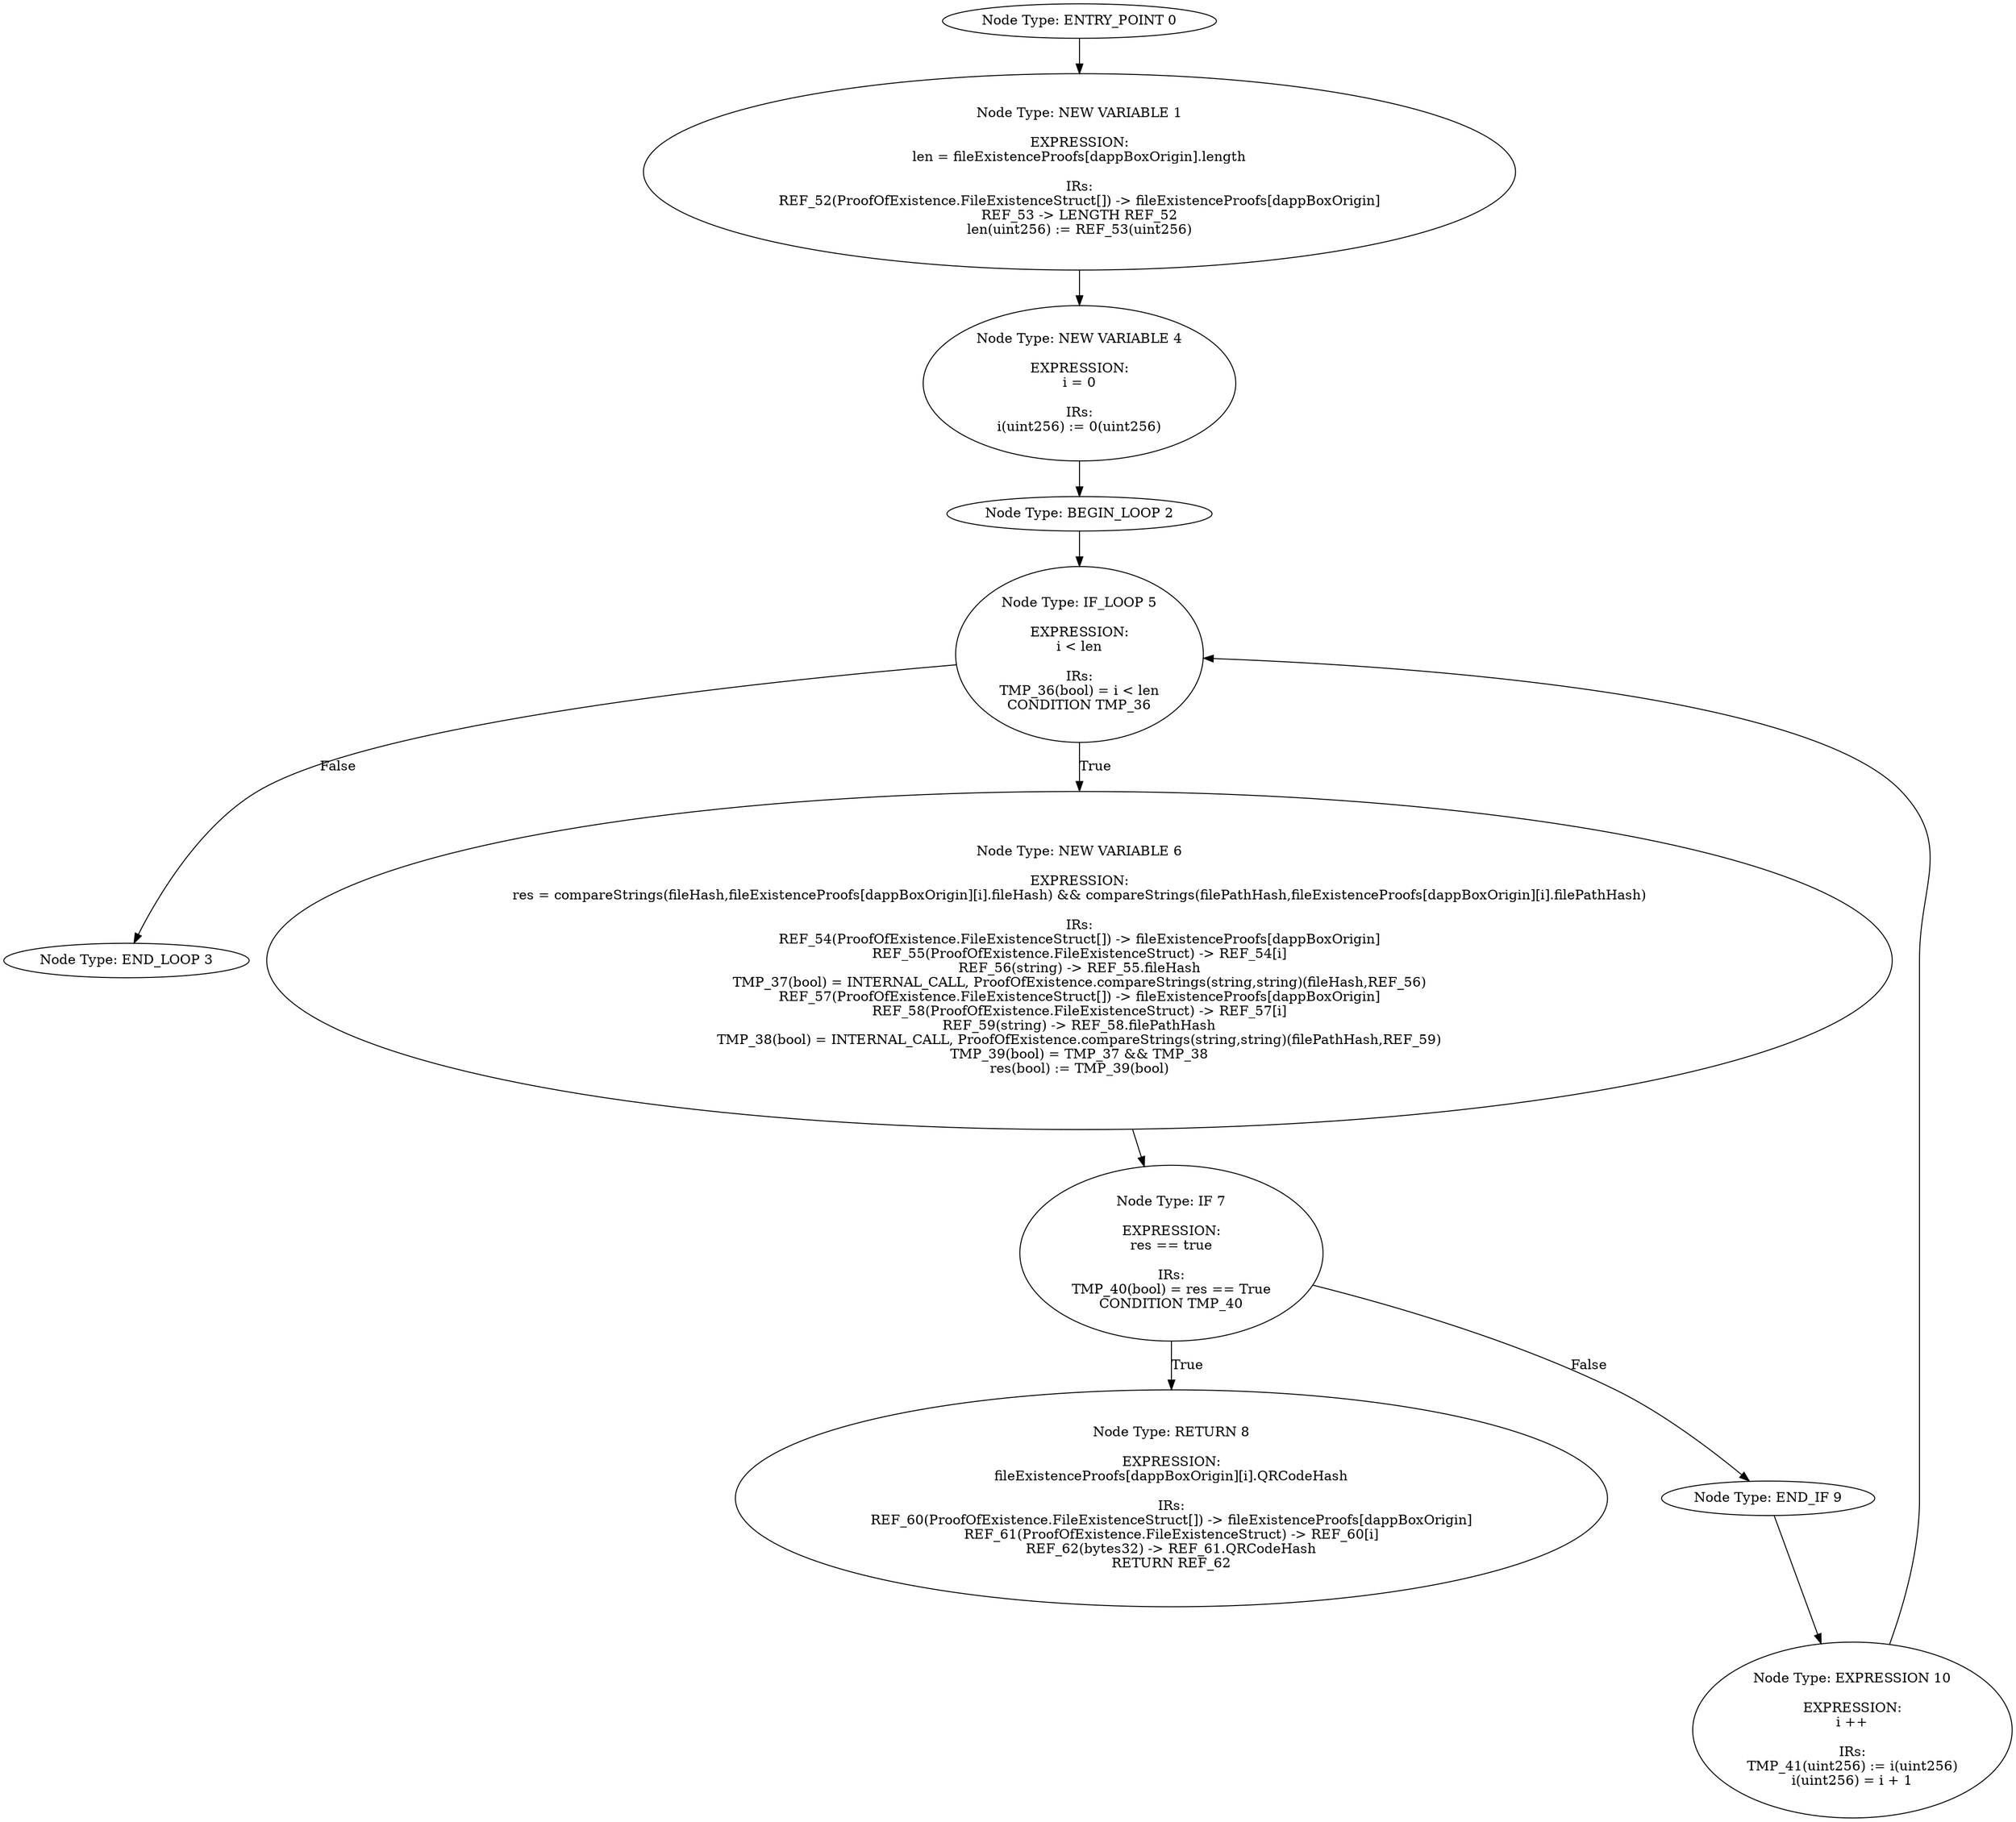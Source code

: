 digraph{
0[label="Node Type: ENTRY_POINT 0
"];
0->1;
1[label="Node Type: NEW VARIABLE 1

EXPRESSION:
len = fileExistenceProofs[dappBoxOrigin].length

IRs:
REF_52(ProofOfExistence.FileExistenceStruct[]) -> fileExistenceProofs[dappBoxOrigin]
REF_53 -> LENGTH REF_52
len(uint256) := REF_53(uint256)"];
1->4;
2[label="Node Type: BEGIN_LOOP 2
"];
2->5;
3[label="Node Type: END_LOOP 3
"];
4[label="Node Type: NEW VARIABLE 4

EXPRESSION:
i = 0

IRs:
i(uint256) := 0(uint256)"];
4->2;
5[label="Node Type: IF_LOOP 5

EXPRESSION:
i < len

IRs:
TMP_36(bool) = i < len
CONDITION TMP_36"];
5->6[label="True"];
5->3[label="False"];
6[label="Node Type: NEW VARIABLE 6

EXPRESSION:
res = compareStrings(fileHash,fileExistenceProofs[dappBoxOrigin][i].fileHash) && compareStrings(filePathHash,fileExistenceProofs[dappBoxOrigin][i].filePathHash)

IRs:
REF_54(ProofOfExistence.FileExistenceStruct[]) -> fileExistenceProofs[dappBoxOrigin]
REF_55(ProofOfExistence.FileExistenceStruct) -> REF_54[i]
REF_56(string) -> REF_55.fileHash
TMP_37(bool) = INTERNAL_CALL, ProofOfExistence.compareStrings(string,string)(fileHash,REF_56)
REF_57(ProofOfExistence.FileExistenceStruct[]) -> fileExistenceProofs[dappBoxOrigin]
REF_58(ProofOfExistence.FileExistenceStruct) -> REF_57[i]
REF_59(string) -> REF_58.filePathHash
TMP_38(bool) = INTERNAL_CALL, ProofOfExistence.compareStrings(string,string)(filePathHash,REF_59)
TMP_39(bool) = TMP_37 && TMP_38
res(bool) := TMP_39(bool)"];
6->7;
7[label="Node Type: IF 7

EXPRESSION:
res == true

IRs:
TMP_40(bool) = res == True
CONDITION TMP_40"];
7->8[label="True"];
7->9[label="False"];
8[label="Node Type: RETURN 8

EXPRESSION:
fileExistenceProofs[dappBoxOrigin][i].QRCodeHash

IRs:
REF_60(ProofOfExistence.FileExistenceStruct[]) -> fileExistenceProofs[dappBoxOrigin]
REF_61(ProofOfExistence.FileExistenceStruct) -> REF_60[i]
REF_62(bytes32) -> REF_61.QRCodeHash
RETURN REF_62"];
9[label="Node Type: END_IF 9
"];
9->10;
10[label="Node Type: EXPRESSION 10

EXPRESSION:
i ++

IRs:
TMP_41(uint256) := i(uint256)
i(uint256) = i + 1"];
10->5;
}
